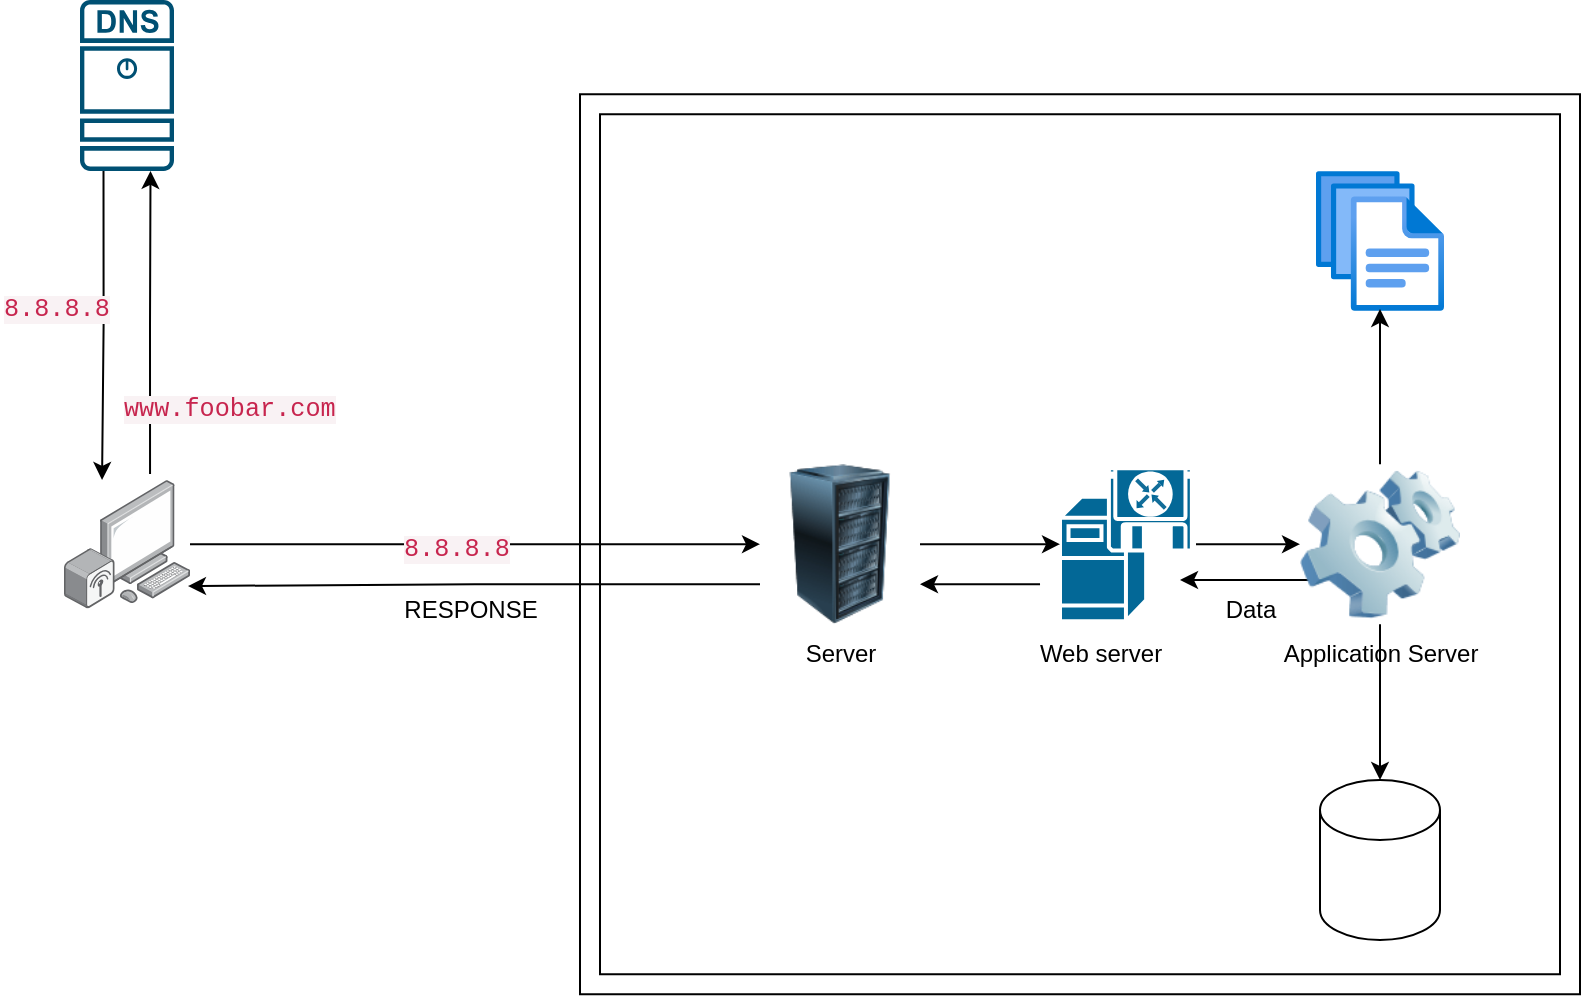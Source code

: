 <mxfile version="23.1.6" type="github">
  <diagram name="Page-1" id="l0cbIVbSWz3id3oi-s79">
    <mxGraphModel dx="1434" dy="866" grid="1" gridSize="10" guides="1" tooltips="1" connect="1" arrows="1" fold="1" page="1" pageScale="1" pageWidth="850" pageHeight="1100" math="0" shadow="0">
      <root>
        <mxCell id="0" />
        <mxCell id="1" parent="0" />
        <mxCell id="xlBdkiBRD-m0Y12R8QG5-7" value="" style="verticalLabelPosition=bottom;verticalAlign=top;html=1;shape=mxgraph.basic.frame;dx=10;whiteSpace=wrap;" vertex="1" parent="1">
          <mxGeometry x="350" y="177.1" width="500" height="450" as="geometry" />
        </mxCell>
        <mxCell id="xlBdkiBRD-m0Y12R8QG5-8" value="" style="image;html=1;image=img/lib/clip_art/computers/Server_Rack_128x128.png" vertex="1" parent="1">
          <mxGeometry x="440" y="362.1" width="80" height="80" as="geometry" />
        </mxCell>
        <mxCell id="xlBdkiBRD-m0Y12R8QG5-29" style="edgeStyle=orthogonalEdgeStyle;rounded=0;orthogonalLoop=1;jettySize=auto;html=1;entryX=0;entryY=0.5;entryDx=0;entryDy=0;" edge="1" parent="1" source="xlBdkiBRD-m0Y12R8QG5-10" target="xlBdkiBRD-m0Y12R8QG5-8">
          <mxGeometry relative="1" as="geometry" />
        </mxCell>
        <mxCell id="xlBdkiBRD-m0Y12R8QG5-10" value="" style="image;points=[];aspect=fixed;html=1;align=center;shadow=0;dashed=0;image=img/lib/allied_telesis/computer_and_terminals/Personal_Computer_Wireless.svg;direction=east;flipV=0;flipH=1;" vertex="1" parent="1">
          <mxGeometry x="92" y="370" width="63" height="64.2" as="geometry" />
        </mxCell>
        <mxCell id="xlBdkiBRD-m0Y12R8QG5-11" value="" style="sketch=0;points=[[0.015,0.015,0],[0.985,0.015,0],[0.985,0.985,0],[0.015,0.985,0],[0.25,0,0],[0.5,0,0],[0.75,0,0],[1,0.25,0],[1,0.5,0],[1,0.75,0],[0.75,1,0],[0.5,1,0],[0.25,1,0],[0,0.75,0],[0,0.5,0],[0,0.25,0]];verticalLabelPosition=bottom;html=1;verticalAlign=top;aspect=fixed;align=center;pointerEvents=1;shape=mxgraph.cisco19.dns_server;fillColor=#005073;strokeColor=none;" vertex="1" parent="1">
          <mxGeometry x="100" y="130" width="47" height="85.46" as="geometry" />
        </mxCell>
        <mxCell id="xlBdkiBRD-m0Y12R8QG5-15" style="edgeStyle=orthogonalEdgeStyle;rounded=0;orthogonalLoop=1;jettySize=auto;html=1;entryX=0.75;entryY=1;entryDx=0;entryDy=0;entryPerimeter=0;exitX=0.317;exitY=-0.047;exitDx=0;exitDy=0;exitPerimeter=0;" edge="1" parent="1" source="xlBdkiBRD-m0Y12R8QG5-10" target="xlBdkiBRD-m0Y12R8QG5-11">
          <mxGeometry relative="1" as="geometry">
            <mxPoint x="135" y="350" as="sourcePoint" />
            <mxPoint x="140" y="230" as="targetPoint" />
          </mxGeometry>
        </mxCell>
        <mxCell id="xlBdkiBRD-m0Y12R8QG5-16" value="&lt;span style=&quot;color: rgb(199, 37, 78); font-family: Menlo, Monaco, Consolas, &amp;quot;Courier New&amp;quot;, monospace; font-size: 12.6px; font-style: normal; font-variant-ligatures: normal; font-variant-caps: normal; font-weight: 400; letter-spacing: normal; orphans: 2; text-align: left; text-indent: 0px; text-transform: none; widows: 2; word-spacing: 0px; -webkit-text-stroke-width: 0px; background-color: rgb(249, 242, 244); text-decoration-thickness: initial; text-decoration-style: initial; text-decoration-color: initial; float: none; display: inline !important;&quot;&gt;www.foobar.com&lt;/span&gt;" style="text;whiteSpace=wrap;html=1;" vertex="1" parent="1">
          <mxGeometry x="120" y="320" width="130" height="40" as="geometry" />
        </mxCell>
        <mxCell id="xlBdkiBRD-m0Y12R8QG5-18" style="edgeStyle=orthogonalEdgeStyle;rounded=0;orthogonalLoop=1;jettySize=auto;html=1;entryX=0.698;entryY=0;entryDx=0;entryDy=0;entryPerimeter=0;exitX=0.25;exitY=1;exitDx=0;exitDy=0;exitPerimeter=0;" edge="1" parent="1" source="xlBdkiBRD-m0Y12R8QG5-11" target="xlBdkiBRD-m0Y12R8QG5-10">
          <mxGeometry relative="1" as="geometry" />
        </mxCell>
        <mxCell id="xlBdkiBRD-m0Y12R8QG5-19" value="&lt;span style=&quot;color: rgb(199, 37, 78); font-family: Menlo, Monaco, Consolas, &amp;quot;Courier New&amp;quot;, monospace; font-size: 12.6px; font-style: normal; font-variant-ligatures: normal; font-variant-caps: normal; font-weight: 400; letter-spacing: normal; orphans: 2; text-align: left; text-indent: 0px; text-transform: none; widows: 2; word-spacing: 0px; -webkit-text-stroke-width: 0px; background-color: rgb(249, 242, 244); text-decoration-thickness: initial; text-decoration-style: initial; text-decoration-color: initial; float: none; display: inline !important;&quot;&gt;8.8.8.8&lt;/span&gt;" style="text;whiteSpace=wrap;html=1;" vertex="1" parent="1">
          <mxGeometry x="60" y="270" width="60" height="40" as="geometry" />
        </mxCell>
        <mxCell id="xlBdkiBRD-m0Y12R8QG5-23" value="Application Server" style="text;html=1;align=center;verticalAlign=middle;resizable=0;points=[];autosize=1;strokeColor=none;fillColor=none;" vertex="1" parent="1">
          <mxGeometry x="690" y="442.1" width="120" height="30" as="geometry" />
        </mxCell>
        <mxCell id="xlBdkiBRD-m0Y12R8QG5-24" value="Web server" style="text;html=1;align=center;verticalAlign=middle;resizable=0;points=[];autosize=1;strokeColor=none;fillColor=none;" vertex="1" parent="1">
          <mxGeometry x="570" y="442.1" width="80" height="30" as="geometry" />
        </mxCell>
        <mxCell id="xlBdkiBRD-m0Y12R8QG5-25" value="Server" style="text;html=1;align=center;verticalAlign=middle;resizable=0;points=[];autosize=1;strokeColor=none;fillColor=none;" vertex="1" parent="1">
          <mxGeometry x="450" y="442.1" width="60" height="30" as="geometry" />
        </mxCell>
        <mxCell id="xlBdkiBRD-m0Y12R8QG5-35" style="edgeStyle=orthogonalEdgeStyle;rounded=0;orthogonalLoop=1;jettySize=auto;html=1;exitX=1;exitY=0.5;exitDx=0;exitDy=0;exitPerimeter=0;entryX=0;entryY=0.5;entryDx=0;entryDy=0;" edge="1" parent="1" source="xlBdkiBRD-m0Y12R8QG5-26" target="xlBdkiBRD-m0Y12R8QG5-28">
          <mxGeometry relative="1" as="geometry" />
        </mxCell>
        <mxCell id="xlBdkiBRD-m0Y12R8QG5-37" style="edgeStyle=orthogonalEdgeStyle;rounded=0;orthogonalLoop=1;jettySize=auto;html=1;entryX=1;entryY=0.75;entryDx=0;entryDy=0;exitX=-0.149;exitY=0.76;exitDx=0;exitDy=0;exitPerimeter=0;" edge="1" parent="1" source="xlBdkiBRD-m0Y12R8QG5-26" target="xlBdkiBRD-m0Y12R8QG5-8">
          <mxGeometry relative="1" as="geometry" />
        </mxCell>
        <mxCell id="xlBdkiBRD-m0Y12R8QG5-26" value="" style="shape=mxgraph.cisco.servers.software_based_server;html=1;pointerEvents=1;dashed=0;fillColor=#036897;strokeColor=#ffffff;strokeWidth=2;verticalLabelPosition=bottom;verticalAlign=top;align=center;outlineConnect=0;" vertex="1" parent="1">
          <mxGeometry x="590" y="363.6" width="67" height="77" as="geometry" />
        </mxCell>
        <mxCell id="xlBdkiBRD-m0Y12R8QG5-36" style="edgeStyle=orthogonalEdgeStyle;rounded=0;orthogonalLoop=1;jettySize=auto;html=1;" edge="1" parent="1">
          <mxGeometry relative="1" as="geometry">
            <mxPoint x="720" y="420" as="sourcePoint" />
            <mxPoint x="650" y="420" as="targetPoint" />
          </mxGeometry>
        </mxCell>
        <mxCell id="xlBdkiBRD-m0Y12R8QG5-28" value="" style="image;html=1;image=img/lib/clip_art/computers/Software_128x128.png" vertex="1" parent="1">
          <mxGeometry x="710" y="362.1" width="80" height="80" as="geometry" />
        </mxCell>
        <mxCell id="xlBdkiBRD-m0Y12R8QG5-31" style="edgeStyle=orthogonalEdgeStyle;rounded=0;orthogonalLoop=1;jettySize=auto;html=1;exitX=1;exitY=0.5;exitDx=0;exitDy=0;" edge="1" parent="1" source="xlBdkiBRD-m0Y12R8QG5-8" target="xlBdkiBRD-m0Y12R8QG5-26">
          <mxGeometry relative="1" as="geometry">
            <mxPoint x="590" y="400" as="targetPoint" />
          </mxGeometry>
        </mxCell>
        <mxCell id="xlBdkiBRD-m0Y12R8QG5-32" value="&lt;span style=&quot;color: rgb(199, 37, 78); font-family: Menlo, Monaco, Consolas, &amp;quot;Courier New&amp;quot;, monospace; font-size: 12.6px; font-style: normal; font-variant-ligatures: normal; font-variant-caps: normal; font-weight: 400; letter-spacing: normal; orphans: 2; text-align: left; text-indent: 0px; text-transform: none; widows: 2; word-spacing: 0px; -webkit-text-stroke-width: 0px; background-color: rgb(249, 242, 244); text-decoration-thickness: initial; text-decoration-style: initial; text-decoration-color: initial; float: none; display: inline !important;&quot;&gt;8.8.8.8&lt;/span&gt;" style="text;whiteSpace=wrap;html=1;" vertex="1" parent="1">
          <mxGeometry x="260" y="390" width="60" height="40" as="geometry" />
        </mxCell>
        <mxCell id="xlBdkiBRD-m0Y12R8QG5-38" value="" style="image;aspect=fixed;html=1;points=[];align=center;fontSize=12;image=img/lib/azure2/general/Files.svg;" vertex="1" parent="1">
          <mxGeometry x="718" y="215.46" width="64" height="70" as="geometry" />
        </mxCell>
        <mxCell id="xlBdkiBRD-m0Y12R8QG5-39" style="edgeStyle=orthogonalEdgeStyle;rounded=0;orthogonalLoop=1;jettySize=auto;html=1;exitX=0.5;exitY=0;exitDx=0;exitDy=0;entryX=0.5;entryY=0.986;entryDx=0;entryDy=0;entryPerimeter=0;" edge="1" parent="1" source="xlBdkiBRD-m0Y12R8QG5-28" target="xlBdkiBRD-m0Y12R8QG5-38">
          <mxGeometry relative="1" as="geometry" />
        </mxCell>
        <mxCell id="xlBdkiBRD-m0Y12R8QG5-40" style="edgeStyle=orthogonalEdgeStyle;rounded=0;orthogonalLoop=1;jettySize=auto;html=1;exitX=0;exitY=0.75;exitDx=0;exitDy=0;entryX=0.016;entryY=0.826;entryDx=0;entryDy=0;entryPerimeter=0;" edge="1" parent="1" source="xlBdkiBRD-m0Y12R8QG5-8" target="xlBdkiBRD-m0Y12R8QG5-10">
          <mxGeometry relative="1" as="geometry" />
        </mxCell>
        <mxCell id="xlBdkiBRD-m0Y12R8QG5-41" value="RESPONSE" style="text;html=1;align=center;verticalAlign=middle;resizable=0;points=[];autosize=1;strokeColor=none;fillColor=none;" vertex="1" parent="1">
          <mxGeometry x="250" y="420" width="90" height="30" as="geometry" />
        </mxCell>
        <mxCell id="xlBdkiBRD-m0Y12R8QG5-42" value="Data" style="text;html=1;align=center;verticalAlign=middle;resizable=0;points=[];autosize=1;strokeColor=none;fillColor=none;" vertex="1" parent="1">
          <mxGeometry x="660" y="420" width="50" height="30" as="geometry" />
        </mxCell>
        <mxCell id="xlBdkiBRD-m0Y12R8QG5-45" value="" style="shape=cylinder3;whiteSpace=wrap;html=1;boundedLbl=1;backgroundOutline=1;size=15;" vertex="1" parent="1">
          <mxGeometry x="720" y="520" width="60" height="80" as="geometry" />
        </mxCell>
        <mxCell id="xlBdkiBRD-m0Y12R8QG5-46" style="edgeStyle=orthogonalEdgeStyle;rounded=0;orthogonalLoop=1;jettySize=auto;html=1;exitX=0.5;exitY=1;exitDx=0;exitDy=0;entryX=0.5;entryY=0;entryDx=0;entryDy=0;entryPerimeter=0;" edge="1" parent="1" source="xlBdkiBRD-m0Y12R8QG5-28" target="xlBdkiBRD-m0Y12R8QG5-45">
          <mxGeometry relative="1" as="geometry" />
        </mxCell>
      </root>
    </mxGraphModel>
  </diagram>
</mxfile>
